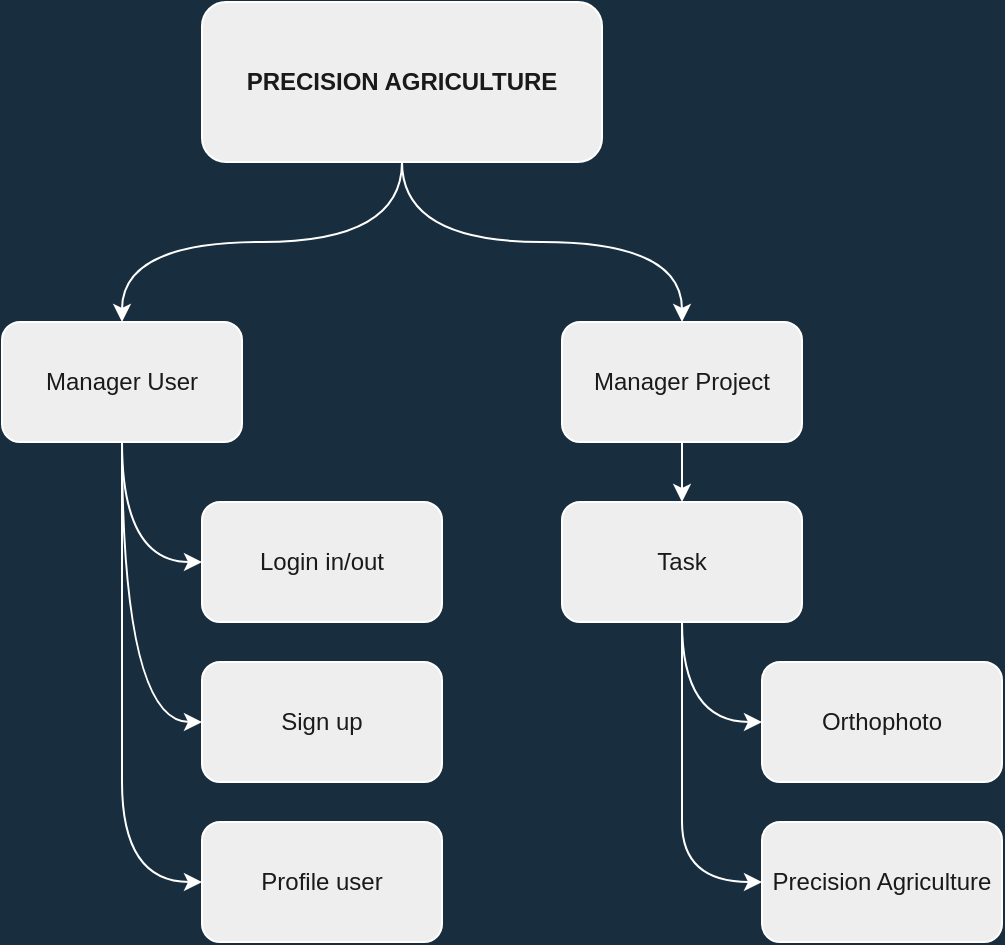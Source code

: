 <mxfile version="20.0.1" type="github">
  <diagram id="eCDOoN4uMxQwJPJ5kMDL" name="Page-1">
    <mxGraphModel dx="946" dy="538" grid="1" gridSize="10" guides="1" tooltips="1" connect="1" arrows="1" fold="1" page="1" pageScale="1" pageWidth="827" pageHeight="1169" background="#182E3E" math="0" shadow="0">
      <root>
        <mxCell id="0" />
        <mxCell id="1" parent="0" />
        <mxCell id="c7iSaNQ2As872wMuvz9c-7" value="&lt;b&gt;PRECISION AGRICULTURE&lt;/b&gt;" style="rounded=1;whiteSpace=wrap;html=1;fillColor=#EEEEEE;strokeColor=#FFFFFF;fontColor=#1A1A1A;" vertex="1" parent="1">
          <mxGeometry x="280" y="80" width="200" height="80" as="geometry" />
        </mxCell>
        <mxCell id="c7iSaNQ2As872wMuvz9c-8" value="" style="endArrow=classic;html=1;rounded=0;exitX=0.5;exitY=1;exitDx=0;exitDy=0;strokeColor=#FFFFFF;fontColor=#FFFFFF;labelBackgroundColor=#182E3E;curved=1;" edge="1" parent="1" source="c7iSaNQ2As872wMuvz9c-7">
          <mxGeometry width="50" height="50" relative="1" as="geometry">
            <mxPoint x="390" y="270" as="sourcePoint" />
            <mxPoint x="240" y="240" as="targetPoint" />
            <Array as="points">
              <mxPoint x="380" y="200" />
              <mxPoint x="240" y="200" />
            </Array>
          </mxGeometry>
        </mxCell>
        <mxCell id="c7iSaNQ2As872wMuvz9c-9" value="" style="endArrow=classic;html=1;rounded=0;exitX=0.5;exitY=1;exitDx=0;exitDy=0;strokeColor=#FFFFFF;fontColor=#FFFFFF;labelBackgroundColor=#182E3E;curved=1;" edge="1" parent="1" source="c7iSaNQ2As872wMuvz9c-7">
          <mxGeometry width="50" height="50" relative="1" as="geometry">
            <mxPoint x="390" y="170" as="sourcePoint" />
            <mxPoint x="520" y="240" as="targetPoint" />
            <Array as="points">
              <mxPoint x="380" y="200" />
              <mxPoint x="520" y="200" />
            </Array>
          </mxGeometry>
        </mxCell>
        <mxCell id="c7iSaNQ2As872wMuvz9c-10" value="Manager User" style="rounded=1;whiteSpace=wrap;html=1;fillColor=#EEEEEE;strokeColor=#FFFFFF;fontColor=#1A1A1A;" vertex="1" parent="1">
          <mxGeometry x="180" y="240" width="120" height="60" as="geometry" />
        </mxCell>
        <mxCell id="c7iSaNQ2As872wMuvz9c-22" value="" style="edgeStyle=orthogonalEdgeStyle;rounded=0;orthogonalLoop=1;jettySize=auto;html=1;strokeColor=#FFFFFF;fontColor=#FFFFFF;labelBackgroundColor=#182E3E;curved=1;" edge="1" parent="1" source="c7iSaNQ2As872wMuvz9c-12" target="c7iSaNQ2As872wMuvz9c-21">
          <mxGeometry relative="1" as="geometry" />
        </mxCell>
        <mxCell id="c7iSaNQ2As872wMuvz9c-12" value="Manager Project" style="rounded=1;whiteSpace=wrap;html=1;fillColor=#EEEEEE;strokeColor=#FFFFFF;fontColor=#1A1A1A;" vertex="1" parent="1">
          <mxGeometry x="460" y="240" width="120" height="60" as="geometry" />
        </mxCell>
        <mxCell id="c7iSaNQ2As872wMuvz9c-13" value="" style="endArrow=classic;html=1;rounded=0;exitX=0.5;exitY=1;exitDx=0;exitDy=0;strokeColor=#FFFFFF;fontColor=#FFFFFF;labelBackgroundColor=#182E3E;curved=1;" edge="1" parent="1" source="c7iSaNQ2As872wMuvz9c-10">
          <mxGeometry width="50" height="50" relative="1" as="geometry">
            <mxPoint x="310" y="320" as="sourcePoint" />
            <mxPoint x="280" y="360" as="targetPoint" />
            <Array as="points">
              <mxPoint x="240" y="360" />
            </Array>
          </mxGeometry>
        </mxCell>
        <mxCell id="c7iSaNQ2As872wMuvz9c-14" value="" style="endArrow=classic;html=1;rounded=0;strokeColor=#FFFFFF;fontColor=#FFFFFF;labelBackgroundColor=#182E3E;curved=1;exitX=0.5;exitY=1;exitDx=0;exitDy=0;" edge="1" parent="1" source="c7iSaNQ2As872wMuvz9c-10">
          <mxGeometry width="50" height="50" relative="1" as="geometry">
            <mxPoint x="240" y="360" as="sourcePoint" />
            <mxPoint x="280" y="440" as="targetPoint" />
            <Array as="points">
              <mxPoint x="240" y="440" />
            </Array>
          </mxGeometry>
        </mxCell>
        <mxCell id="c7iSaNQ2As872wMuvz9c-15" value="Login in/out" style="rounded=1;whiteSpace=wrap;html=1;fillColor=#EEEEEE;strokeColor=#FFFFFF;fontColor=#1A1A1A;" vertex="1" parent="1">
          <mxGeometry x="280" y="330" width="120" height="60" as="geometry" />
        </mxCell>
        <mxCell id="c7iSaNQ2As872wMuvz9c-16" value="Sign up" style="rounded=1;whiteSpace=wrap;html=1;fillColor=#EEEEEE;strokeColor=#FFFFFF;fontColor=#1A1A1A;" vertex="1" parent="1">
          <mxGeometry x="280" y="410" width="120" height="60" as="geometry" />
        </mxCell>
        <mxCell id="c7iSaNQ2As872wMuvz9c-17" value="" style="endArrow=classic;html=1;rounded=0;strokeColor=#FFFFFF;fontColor=#FFFFFF;labelBackgroundColor=#182E3E;curved=1;exitX=0.5;exitY=1;exitDx=0;exitDy=0;" edge="1" parent="1" source="c7iSaNQ2As872wMuvz9c-10">
          <mxGeometry width="50" height="50" relative="1" as="geometry">
            <mxPoint x="240" y="440" as="sourcePoint" />
            <mxPoint x="280" y="520" as="targetPoint" />
            <Array as="points">
              <mxPoint x="240" y="420" />
              <mxPoint x="240" y="520" />
            </Array>
          </mxGeometry>
        </mxCell>
        <mxCell id="c7iSaNQ2As872wMuvz9c-18" value="Profile user" style="rounded=1;whiteSpace=wrap;html=1;fillColor=#EEEEEE;strokeColor=#FFFFFF;fontColor=#1A1A1A;" vertex="1" parent="1">
          <mxGeometry x="280" y="490" width="120" height="60" as="geometry" />
        </mxCell>
        <mxCell id="c7iSaNQ2As872wMuvz9c-21" value="Task" style="whiteSpace=wrap;html=1;rounded=1;fillColor=#EEEEEE;strokeColor=#FFFFFF;fontColor=#1A1A1A;" vertex="1" parent="1">
          <mxGeometry x="460" y="330" width="120" height="60" as="geometry" />
        </mxCell>
        <mxCell id="c7iSaNQ2As872wMuvz9c-23" value="" style="endArrow=classic;html=1;rounded=0;exitX=0.5;exitY=1;exitDx=0;exitDy=0;strokeColor=#FFFFFF;fontColor=#FFFFFF;labelBackgroundColor=#182E3E;curved=1;" edge="1" parent="1" source="c7iSaNQ2As872wMuvz9c-21">
          <mxGeometry width="50" height="50" relative="1" as="geometry">
            <mxPoint x="520" y="440" as="sourcePoint" />
            <mxPoint x="560" y="440" as="targetPoint" />
            <Array as="points">
              <mxPoint x="520" y="440" />
            </Array>
          </mxGeometry>
        </mxCell>
        <mxCell id="c7iSaNQ2As872wMuvz9c-24" value="Orthophoto" style="rounded=1;whiteSpace=wrap;html=1;fillColor=#EEEEEE;strokeColor=#FFFFFF;fontColor=#1A1A1A;" vertex="1" parent="1">
          <mxGeometry x="560" y="410" width="120" height="60" as="geometry" />
        </mxCell>
        <mxCell id="c7iSaNQ2As872wMuvz9c-25" value="" style="endArrow=classic;html=1;rounded=0;strokeColor=#FFFFFF;fontColor=#FFFFFF;labelBackgroundColor=#182E3E;curved=1;" edge="1" parent="1">
          <mxGeometry width="50" height="50" relative="1" as="geometry">
            <mxPoint x="520" y="390" as="sourcePoint" />
            <mxPoint x="560" y="520" as="targetPoint" />
            <Array as="points">
              <mxPoint x="520" y="460" />
              <mxPoint x="520" y="520" />
            </Array>
          </mxGeometry>
        </mxCell>
        <mxCell id="c7iSaNQ2As872wMuvz9c-26" value="Precision Agriculture" style="rounded=1;whiteSpace=wrap;html=1;fillColor=#EEEEEE;strokeColor=#FFFFFF;fontColor=#1A1A1A;" vertex="1" parent="1">
          <mxGeometry x="560" y="490" width="120" height="60" as="geometry" />
        </mxCell>
      </root>
    </mxGraphModel>
  </diagram>
</mxfile>
